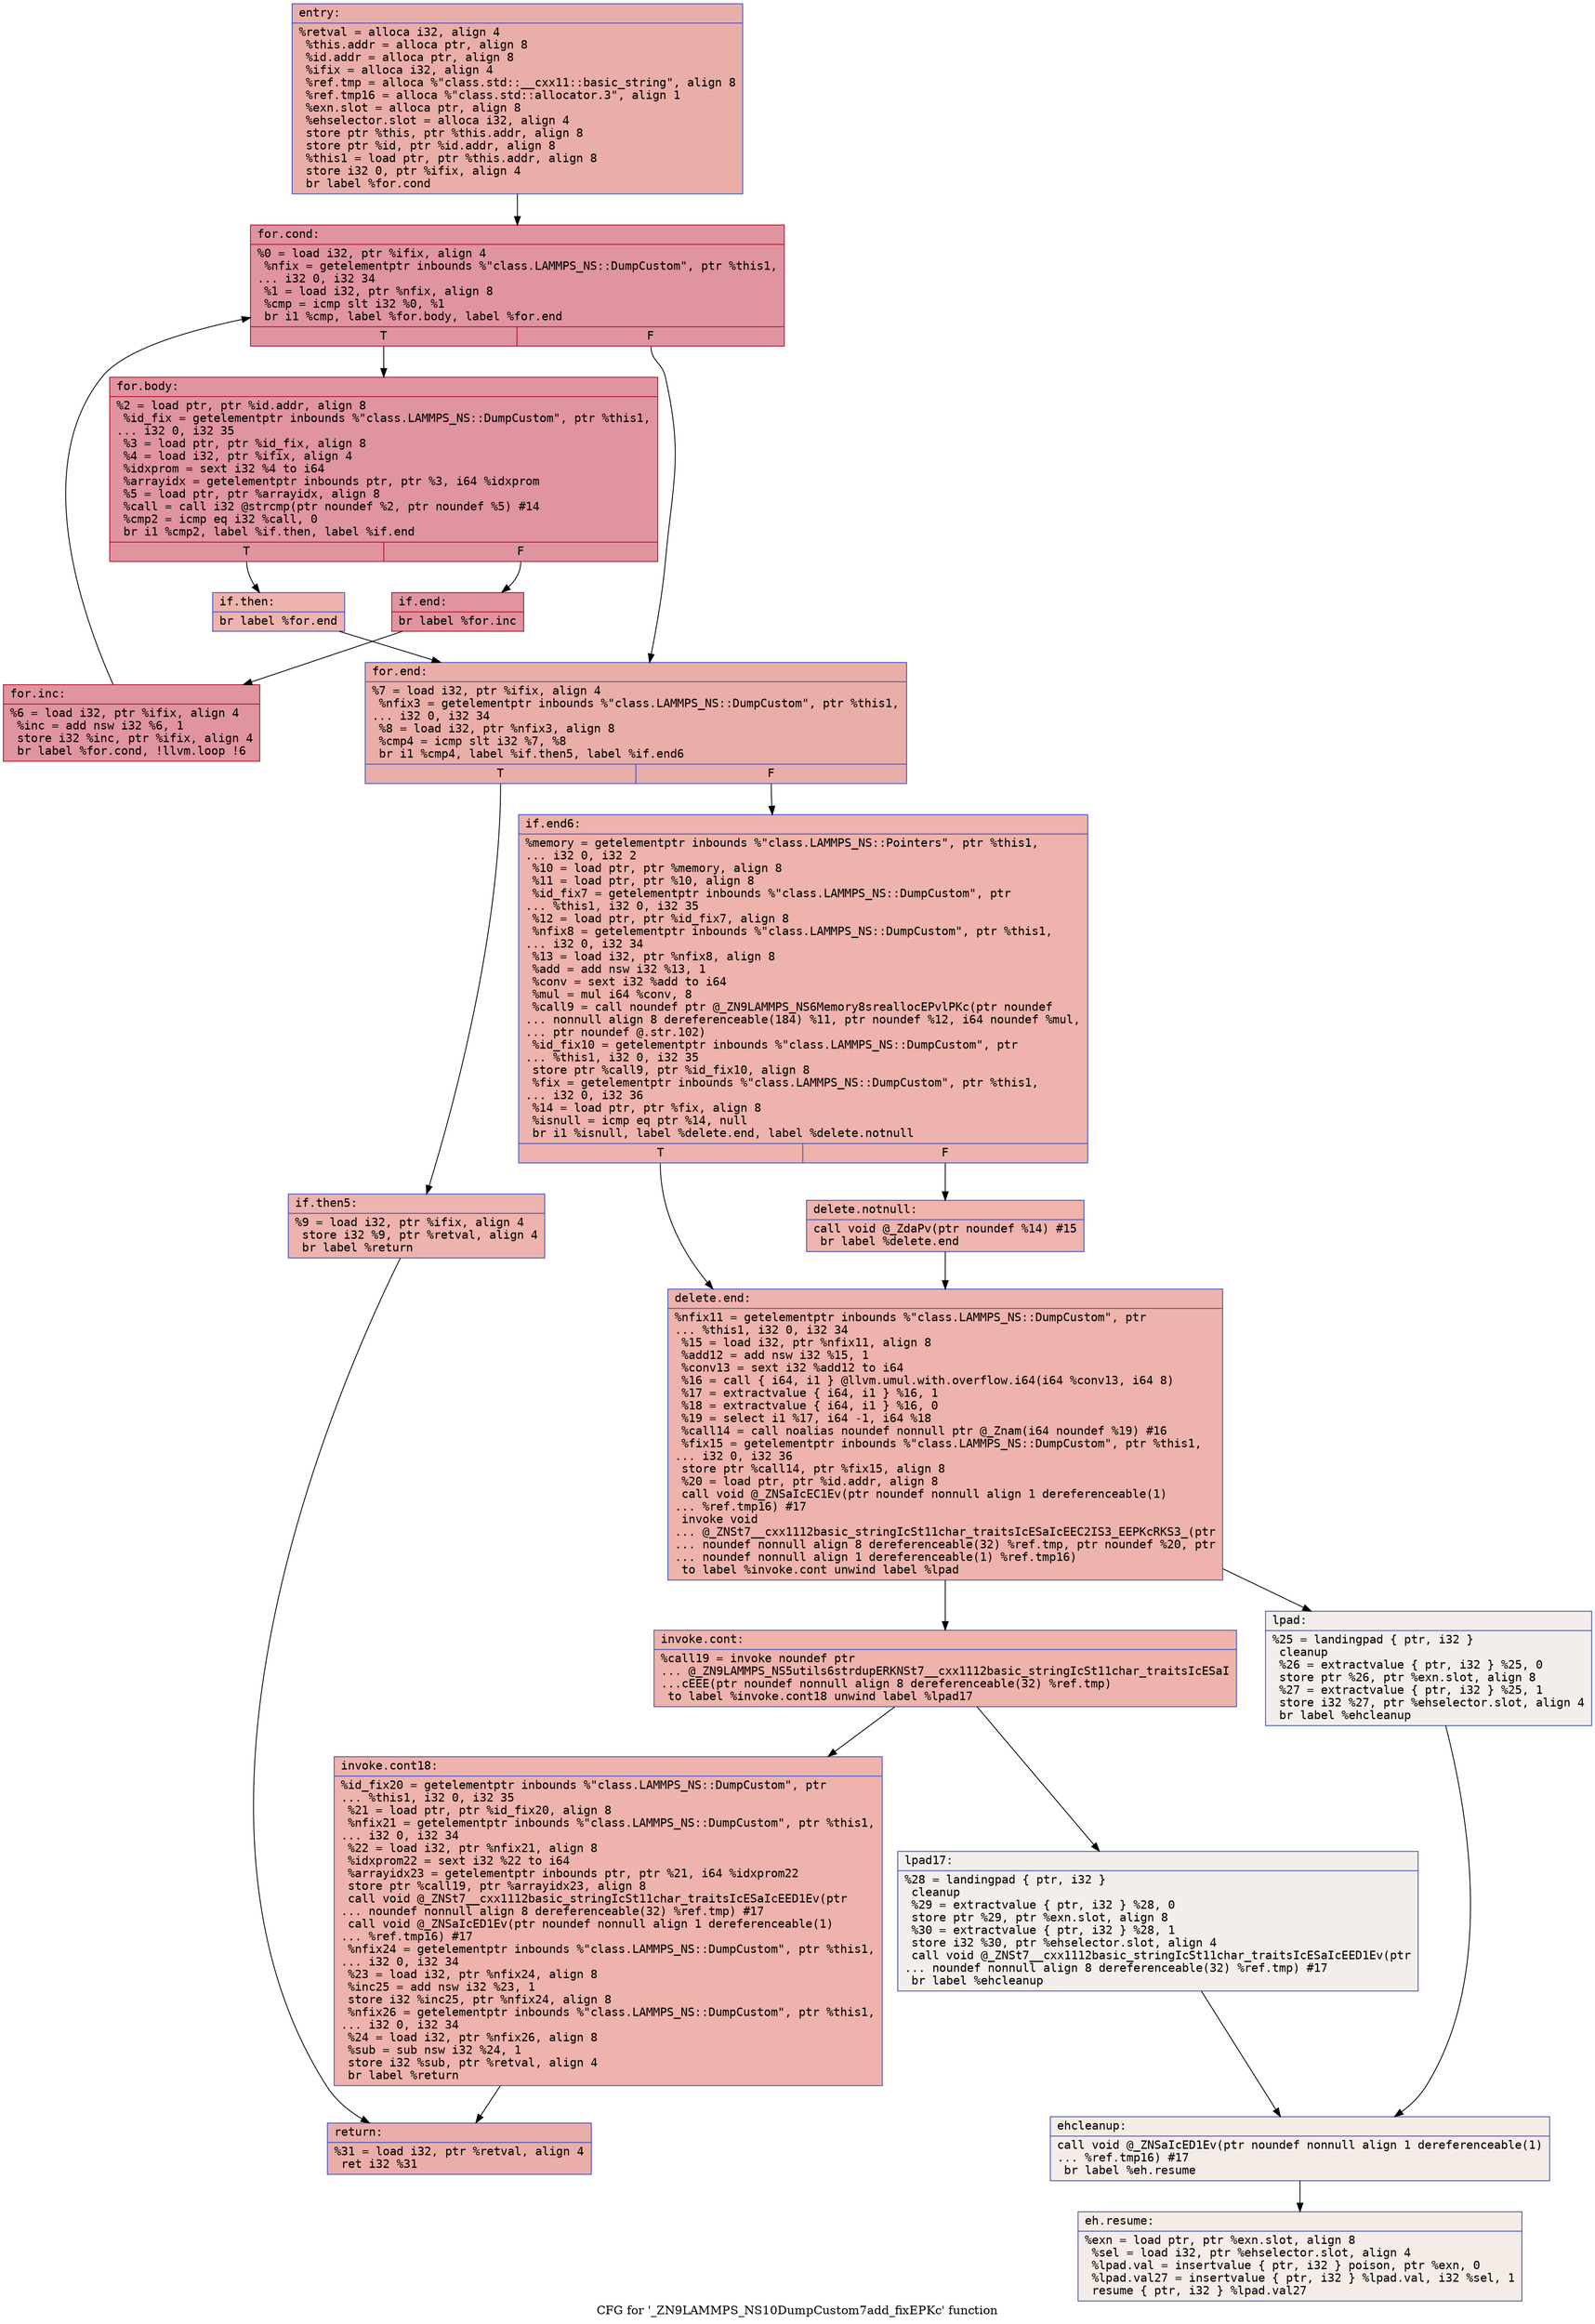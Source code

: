digraph "CFG for '_ZN9LAMMPS_NS10DumpCustom7add_fixEPKc' function" {
	label="CFG for '_ZN9LAMMPS_NS10DumpCustom7add_fixEPKc' function";

	Node0x55d03a90ea50 [shape=record,color="#3d50c3ff", style=filled, fillcolor="#d0473d70" fontname="Courier",label="{entry:\l|  %retval = alloca i32, align 4\l  %this.addr = alloca ptr, align 8\l  %id.addr = alloca ptr, align 8\l  %ifix = alloca i32, align 4\l  %ref.tmp = alloca %\"class.std::__cxx11::basic_string\", align 8\l  %ref.tmp16 = alloca %\"class.std::allocator.3\", align 1\l  %exn.slot = alloca ptr, align 8\l  %ehselector.slot = alloca i32, align 4\l  store ptr %this, ptr %this.addr, align 8\l  store ptr %id, ptr %id.addr, align 8\l  %this1 = load ptr, ptr %this.addr, align 8\l  store i32 0, ptr %ifix, align 4\l  br label %for.cond\l}"];
	Node0x55d03a90ea50 -> Node0x55d03a90f130[tooltip="entry -> for.cond\nProbability 100.00%" ];
	Node0x55d03a90f130 [shape=record,color="#b70d28ff", style=filled, fillcolor="#b70d2870" fontname="Courier",label="{for.cond:\l|  %0 = load i32, ptr %ifix, align 4\l  %nfix = getelementptr inbounds %\"class.LAMMPS_NS::DumpCustom\", ptr %this1,\l... i32 0, i32 34\l  %1 = load i32, ptr %nfix, align 8\l  %cmp = icmp slt i32 %0, %1\l  br i1 %cmp, label %for.body, label %for.end\l|{<s0>T|<s1>F}}"];
	Node0x55d03a90f130:s0 -> Node0x55d03a90f5a0[tooltip="for.cond -> for.body\nProbability 96.88%" ];
	Node0x55d03a90f130:s1 -> Node0x55d03a90f5f0[tooltip="for.cond -> for.end\nProbability 3.12%" ];
	Node0x55d03a90f5a0 [shape=record,color="#b70d28ff", style=filled, fillcolor="#b70d2870" fontname="Courier",label="{for.body:\l|  %2 = load ptr, ptr %id.addr, align 8\l  %id_fix = getelementptr inbounds %\"class.LAMMPS_NS::DumpCustom\", ptr %this1,\l... i32 0, i32 35\l  %3 = load ptr, ptr %id_fix, align 8\l  %4 = load i32, ptr %ifix, align 4\l  %idxprom = sext i32 %4 to i64\l  %arrayidx = getelementptr inbounds ptr, ptr %3, i64 %idxprom\l  %5 = load ptr, ptr %arrayidx, align 8\l  %call = call i32 @strcmp(ptr noundef %2, ptr noundef %5) #14\l  %cmp2 = icmp eq i32 %call, 0\l  br i1 %cmp2, label %if.then, label %if.end\l|{<s0>T|<s1>F}}"];
	Node0x55d03a90f5a0:s0 -> Node0x55d03a90fd50[tooltip="for.body -> if.then\nProbability 3.12%" ];
	Node0x55d03a90f5a0:s1 -> Node0x55d03a90fdc0[tooltip="for.body -> if.end\nProbability 96.88%" ];
	Node0x55d03a90fd50 [shape=record,color="#3d50c3ff", style=filled, fillcolor="#d6524470" fontname="Courier",label="{if.then:\l|  br label %for.end\l}"];
	Node0x55d03a90fd50 -> Node0x55d03a90f5f0[tooltip="if.then -> for.end\nProbability 100.00%" ];
	Node0x55d03a90fdc0 [shape=record,color="#b70d28ff", style=filled, fillcolor="#b70d2870" fontname="Courier",label="{if.end:\l|  br label %for.inc\l}"];
	Node0x55d03a90fdc0 -> Node0x55d03a90ff50[tooltip="if.end -> for.inc\nProbability 100.00%" ];
	Node0x55d03a90ff50 [shape=record,color="#b70d28ff", style=filled, fillcolor="#b70d2870" fontname="Courier",label="{for.inc:\l|  %6 = load i32, ptr %ifix, align 4\l  %inc = add nsw i32 %6, 1\l  store i32 %inc, ptr %ifix, align 4\l  br label %for.cond, !llvm.loop !6\l}"];
	Node0x55d03a90ff50 -> Node0x55d03a90f130[tooltip="for.inc -> for.cond\nProbability 100.00%" ];
	Node0x55d03a90f5f0 [shape=record,color="#3d50c3ff", style=filled, fillcolor="#d0473d70" fontname="Courier",label="{for.end:\l|  %7 = load i32, ptr %ifix, align 4\l  %nfix3 = getelementptr inbounds %\"class.LAMMPS_NS::DumpCustom\", ptr %this1,\l... i32 0, i32 34\l  %8 = load i32, ptr %nfix3, align 8\l  %cmp4 = icmp slt i32 %7, %8\l  br i1 %cmp4, label %if.then5, label %if.end6\l|{<s0>T|<s1>F}}"];
	Node0x55d03a90f5f0:s0 -> Node0x55d03a9107d0[tooltip="for.end -> if.then5\nProbability 50.00%" ];
	Node0x55d03a90f5f0:s1 -> Node0x55d03a910850[tooltip="for.end -> if.end6\nProbability 50.00%" ];
	Node0x55d03a9107d0 [shape=record,color="#3d50c3ff", style=filled, fillcolor="#d6524470" fontname="Courier",label="{if.then5:\l|  %9 = load i32, ptr %ifix, align 4\l  store i32 %9, ptr %retval, align 4\l  br label %return\l}"];
	Node0x55d03a9107d0 -> Node0x55d03a910a90[tooltip="if.then5 -> return\nProbability 100.00%" ];
	Node0x55d03a910850 [shape=record,color="#3d50c3ff", style=filled, fillcolor="#d6524470" fontname="Courier",label="{if.end6:\l|  %memory = getelementptr inbounds %\"class.LAMMPS_NS::Pointers\", ptr %this1,\l... i32 0, i32 2\l  %10 = load ptr, ptr %memory, align 8\l  %11 = load ptr, ptr %10, align 8\l  %id_fix7 = getelementptr inbounds %\"class.LAMMPS_NS::DumpCustom\", ptr\l... %this1, i32 0, i32 35\l  %12 = load ptr, ptr %id_fix7, align 8\l  %nfix8 = getelementptr inbounds %\"class.LAMMPS_NS::DumpCustom\", ptr %this1,\l... i32 0, i32 34\l  %13 = load i32, ptr %nfix8, align 8\l  %add = add nsw i32 %13, 1\l  %conv = sext i32 %add to i64\l  %mul = mul i64 %conv, 8\l  %call9 = call noundef ptr @_ZN9LAMMPS_NS6Memory8sreallocEPvlPKc(ptr noundef\l... nonnull align 8 dereferenceable(184) %11, ptr noundef %12, i64 noundef %mul,\l... ptr noundef @.str.102)\l  %id_fix10 = getelementptr inbounds %\"class.LAMMPS_NS::DumpCustom\", ptr\l... %this1, i32 0, i32 35\l  store ptr %call9, ptr %id_fix10, align 8\l  %fix = getelementptr inbounds %\"class.LAMMPS_NS::DumpCustom\", ptr %this1,\l... i32 0, i32 36\l  %14 = load ptr, ptr %fix, align 8\l  %isnull = icmp eq ptr %14, null\l  br i1 %isnull, label %delete.end, label %delete.notnull\l|{<s0>T|<s1>F}}"];
	Node0x55d03a910850:s0 -> Node0x55d03a911740[tooltip="if.end6 -> delete.end\nProbability 37.50%" ];
	Node0x55d03a910850:s1 -> Node0x55d03a911790[tooltip="if.end6 -> delete.notnull\nProbability 62.50%" ];
	Node0x55d03a911790 [shape=record,color="#3d50c3ff", style=filled, fillcolor="#d8564670" fontname="Courier",label="{delete.notnull:\l|  call void @_ZdaPv(ptr noundef %14) #15\l  br label %delete.end\l}"];
	Node0x55d03a911790 -> Node0x55d03a911740[tooltip="delete.notnull -> delete.end\nProbability 100.00%" ];
	Node0x55d03a911740 [shape=record,color="#3d50c3ff", style=filled, fillcolor="#d6524470" fontname="Courier",label="{delete.end:\l|  %nfix11 = getelementptr inbounds %\"class.LAMMPS_NS::DumpCustom\", ptr\l... %this1, i32 0, i32 34\l  %15 = load i32, ptr %nfix11, align 8\l  %add12 = add nsw i32 %15, 1\l  %conv13 = sext i32 %add12 to i64\l  %16 = call \{ i64, i1 \} @llvm.umul.with.overflow.i64(i64 %conv13, i64 8)\l  %17 = extractvalue \{ i64, i1 \} %16, 1\l  %18 = extractvalue \{ i64, i1 \} %16, 0\l  %19 = select i1 %17, i64 -1, i64 %18\l  %call14 = call noalias noundef nonnull ptr @_Znam(i64 noundef %19) #16\l  %fix15 = getelementptr inbounds %\"class.LAMMPS_NS::DumpCustom\", ptr %this1,\l... i32 0, i32 36\l  store ptr %call14, ptr %fix15, align 8\l  %20 = load ptr, ptr %id.addr, align 8\l  call void @_ZNSaIcEC1Ev(ptr noundef nonnull align 1 dereferenceable(1)\l... %ref.tmp16) #17\l  invoke void\l... @_ZNSt7__cxx1112basic_stringIcSt11char_traitsIcESaIcEEC2IS3_EEPKcRKS3_(ptr\l... noundef nonnull align 8 dereferenceable(32) %ref.tmp, ptr noundef %20, ptr\l... noundef nonnull align 1 dereferenceable(1) %ref.tmp16)\l          to label %invoke.cont unwind label %lpad\l}"];
	Node0x55d03a911740 -> Node0x55d03a9124d0[tooltip="delete.end -> invoke.cont\nProbability 100.00%" ];
	Node0x55d03a911740 -> Node0x55d03a90ffc0[tooltip="delete.end -> lpad\nProbability 0.00%" ];
	Node0x55d03a9124d0 [shape=record,color="#3d50c3ff", style=filled, fillcolor="#d6524470" fontname="Courier",label="{invoke.cont:\l|  %call19 = invoke noundef ptr\l... @_ZN9LAMMPS_NS5utils6strdupERKNSt7__cxx1112basic_stringIcSt11char_traitsIcESaI\l...cEEE(ptr noundef nonnull align 8 dereferenceable(32) %ref.tmp)\l          to label %invoke.cont18 unwind label %lpad17\l}"];
	Node0x55d03a9124d0 -> Node0x55d03a912480[tooltip="invoke.cont -> invoke.cont18\nProbability 100.00%" ];
	Node0x55d03a9124d0 -> Node0x55d03a9101c0[tooltip="invoke.cont -> lpad17\nProbability 0.00%" ];
	Node0x55d03a912480 [shape=record,color="#3d50c3ff", style=filled, fillcolor="#d6524470" fontname="Courier",label="{invoke.cont18:\l|  %id_fix20 = getelementptr inbounds %\"class.LAMMPS_NS::DumpCustom\", ptr\l... %this1, i32 0, i32 35\l  %21 = load ptr, ptr %id_fix20, align 8\l  %nfix21 = getelementptr inbounds %\"class.LAMMPS_NS::DumpCustom\", ptr %this1,\l... i32 0, i32 34\l  %22 = load i32, ptr %nfix21, align 8\l  %idxprom22 = sext i32 %22 to i64\l  %arrayidx23 = getelementptr inbounds ptr, ptr %21, i64 %idxprom22\l  store ptr %call19, ptr %arrayidx23, align 8\l  call void @_ZNSt7__cxx1112basic_stringIcSt11char_traitsIcESaIcEED1Ev(ptr\l... noundef nonnull align 8 dereferenceable(32) %ref.tmp) #17\l  call void @_ZNSaIcED1Ev(ptr noundef nonnull align 1 dereferenceable(1)\l... %ref.tmp16) #17\l  %nfix24 = getelementptr inbounds %\"class.LAMMPS_NS::DumpCustom\", ptr %this1,\l... i32 0, i32 34\l  %23 = load i32, ptr %nfix24, align 8\l  %inc25 = add nsw i32 %23, 1\l  store i32 %inc25, ptr %nfix24, align 8\l  %nfix26 = getelementptr inbounds %\"class.LAMMPS_NS::DumpCustom\", ptr %this1,\l... i32 0, i32 34\l  %24 = load i32, ptr %nfix26, align 8\l  %sub = sub nsw i32 %24, 1\l  store i32 %sub, ptr %retval, align 4\l  br label %return\l}"];
	Node0x55d03a912480 -> Node0x55d03a910a90[tooltip="invoke.cont18 -> return\nProbability 100.00%" ];
	Node0x55d03a90ffc0 [shape=record,color="#3d50c3ff", style=filled, fillcolor="#e5d8d170" fontname="Courier",label="{lpad:\l|  %25 = landingpad \{ ptr, i32 \}\l          cleanup\l  %26 = extractvalue \{ ptr, i32 \} %25, 0\l  store ptr %26, ptr %exn.slot, align 8\l  %27 = extractvalue \{ ptr, i32 \} %25, 1\l  store i32 %27, ptr %ehselector.slot, align 4\l  br label %ehcleanup\l}"];
	Node0x55d03a90ffc0 -> Node0x55d03a913aa0[tooltip="lpad -> ehcleanup\nProbability 100.00%" ];
	Node0x55d03a9101c0 [shape=record,color="#3d50c3ff", style=filled, fillcolor="#e5d8d170" fontname="Courier",label="{lpad17:\l|  %28 = landingpad \{ ptr, i32 \}\l          cleanup\l  %29 = extractvalue \{ ptr, i32 \} %28, 0\l  store ptr %29, ptr %exn.slot, align 8\l  %30 = extractvalue \{ ptr, i32 \} %28, 1\l  store i32 %30, ptr %ehselector.slot, align 4\l  call void @_ZNSt7__cxx1112basic_stringIcSt11char_traitsIcESaIcEED1Ev(ptr\l... noundef nonnull align 8 dereferenceable(32) %ref.tmp) #17\l  br label %ehcleanup\l}"];
	Node0x55d03a9101c0 -> Node0x55d03a913aa0[tooltip="lpad17 -> ehcleanup\nProbability 100.00%" ];
	Node0x55d03a913aa0 [shape=record,color="#3d50c3ff", style=filled, fillcolor="#ead5c970" fontname="Courier",label="{ehcleanup:\l|  call void @_ZNSaIcED1Ev(ptr noundef nonnull align 1 dereferenceable(1)\l... %ref.tmp16) #17\l  br label %eh.resume\l}"];
	Node0x55d03a913aa0 -> Node0x55d03a9140c0[tooltip="ehcleanup -> eh.resume\nProbability 100.00%" ];
	Node0x55d03a910a90 [shape=record,color="#3d50c3ff", style=filled, fillcolor="#d0473d70" fontname="Courier",label="{return:\l|  %31 = load i32, ptr %retval, align 4\l  ret i32 %31\l}"];
	Node0x55d03a9140c0 [shape=record,color="#3d50c3ff", style=filled, fillcolor="#ead5c970" fontname="Courier",label="{eh.resume:\l|  %exn = load ptr, ptr %exn.slot, align 8\l  %sel = load i32, ptr %ehselector.slot, align 4\l  %lpad.val = insertvalue \{ ptr, i32 \} poison, ptr %exn, 0\l  %lpad.val27 = insertvalue \{ ptr, i32 \} %lpad.val, i32 %sel, 1\l  resume \{ ptr, i32 \} %lpad.val27\l}"];
}

